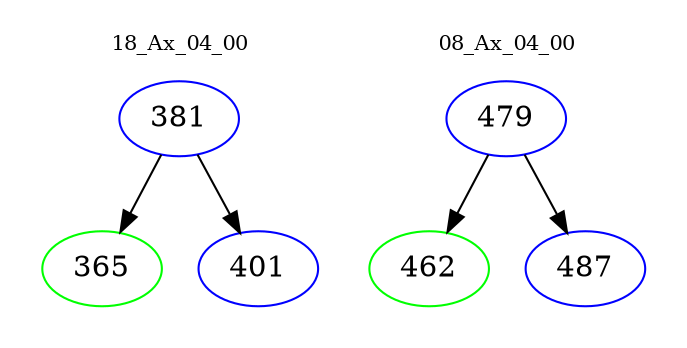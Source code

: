 digraph{
subgraph cluster_0 {
color = white
label = "18_Ax_04_00";
fontsize=10;
T0_381 [label="381", color="blue"]
T0_381 -> T0_365 [color="black"]
T0_365 [label="365", color="green"]
T0_381 -> T0_401 [color="black"]
T0_401 [label="401", color="blue"]
}
subgraph cluster_1 {
color = white
label = "08_Ax_04_00";
fontsize=10;
T1_479 [label="479", color="blue"]
T1_479 -> T1_462 [color="black"]
T1_462 [label="462", color="green"]
T1_479 -> T1_487 [color="black"]
T1_487 [label="487", color="blue"]
}
}
